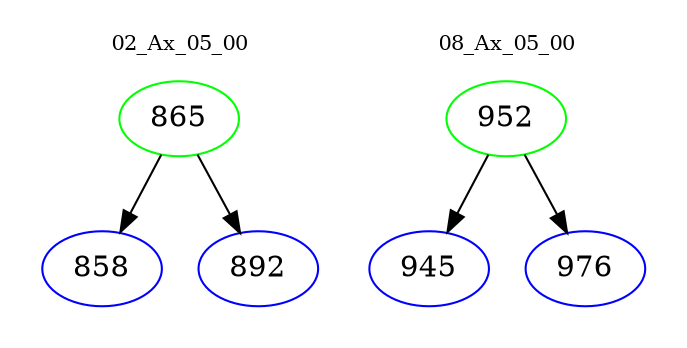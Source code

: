 digraph{
subgraph cluster_0 {
color = white
label = "02_Ax_05_00";
fontsize=10;
T0_865 [label="865", color="green"]
T0_865 -> T0_858 [color="black"]
T0_858 [label="858", color="blue"]
T0_865 -> T0_892 [color="black"]
T0_892 [label="892", color="blue"]
}
subgraph cluster_1 {
color = white
label = "08_Ax_05_00";
fontsize=10;
T1_952 [label="952", color="green"]
T1_952 -> T1_945 [color="black"]
T1_945 [label="945", color="blue"]
T1_952 -> T1_976 [color="black"]
T1_976 [label="976", color="blue"]
}
}
